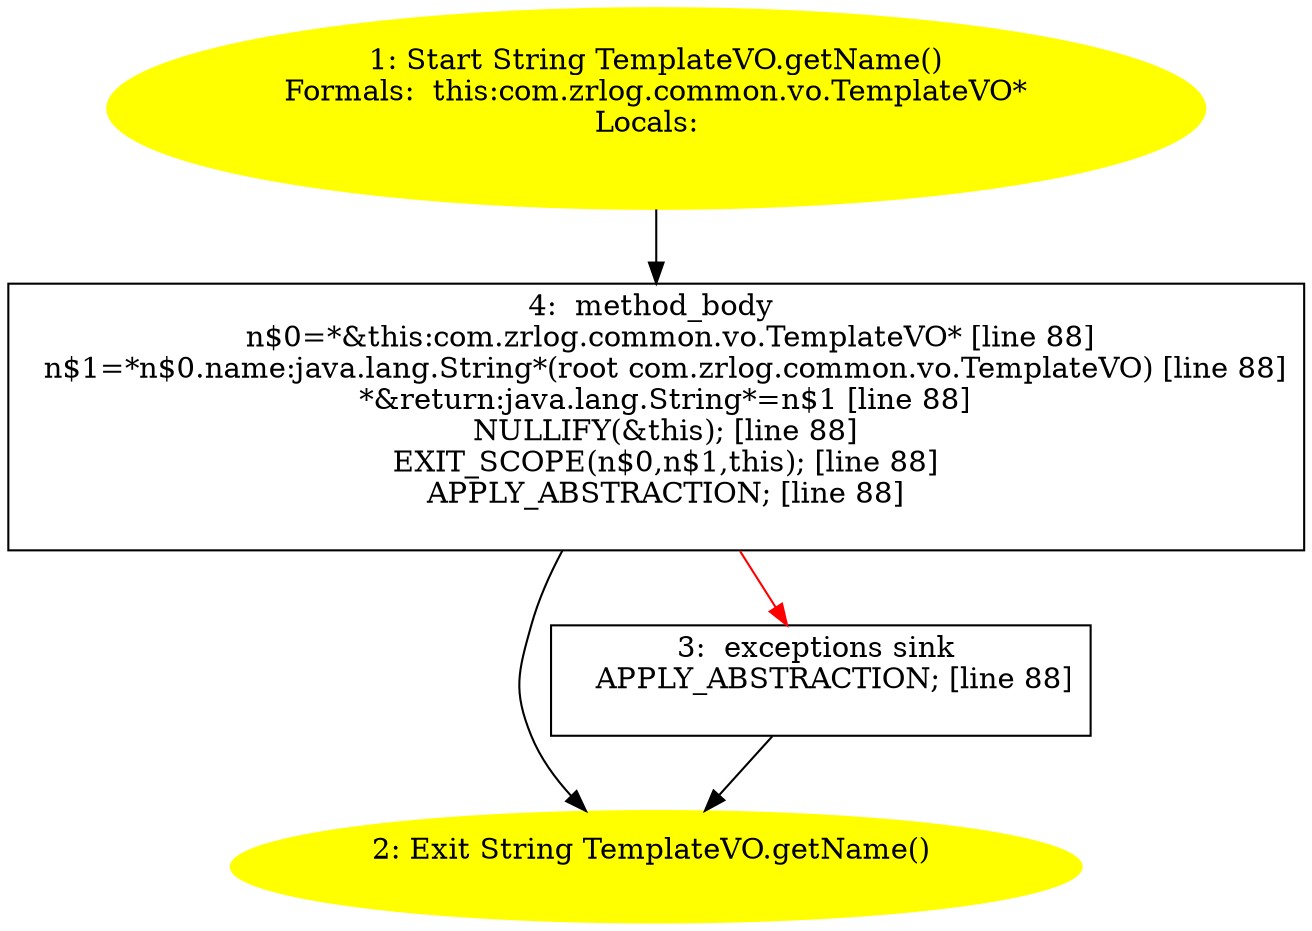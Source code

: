 /* @generated */
digraph cfg {
"com.zrlog.common.vo.TemplateVO.getName():java.lang.String.36a3f61635bb5705dab1af78afa155ba_1" [label="1: Start String TemplateVO.getName()\nFormals:  this:com.zrlog.common.vo.TemplateVO*\nLocals:  \n  " color=yellow style=filled]
	

	 "com.zrlog.common.vo.TemplateVO.getName():java.lang.String.36a3f61635bb5705dab1af78afa155ba_1" -> "com.zrlog.common.vo.TemplateVO.getName():java.lang.String.36a3f61635bb5705dab1af78afa155ba_4" ;
"com.zrlog.common.vo.TemplateVO.getName():java.lang.String.36a3f61635bb5705dab1af78afa155ba_2" [label="2: Exit String TemplateVO.getName() \n  " color=yellow style=filled]
	

"com.zrlog.common.vo.TemplateVO.getName():java.lang.String.36a3f61635bb5705dab1af78afa155ba_3" [label="3:  exceptions sink \n   APPLY_ABSTRACTION; [line 88]\n " shape="box"]
	

	 "com.zrlog.common.vo.TemplateVO.getName():java.lang.String.36a3f61635bb5705dab1af78afa155ba_3" -> "com.zrlog.common.vo.TemplateVO.getName():java.lang.String.36a3f61635bb5705dab1af78afa155ba_2" ;
"com.zrlog.common.vo.TemplateVO.getName():java.lang.String.36a3f61635bb5705dab1af78afa155ba_4" [label="4:  method_body \n   n$0=*&this:com.zrlog.common.vo.TemplateVO* [line 88]\n  n$1=*n$0.name:java.lang.String*(root com.zrlog.common.vo.TemplateVO) [line 88]\n  *&return:java.lang.String*=n$1 [line 88]\n  NULLIFY(&this); [line 88]\n  EXIT_SCOPE(n$0,n$1,this); [line 88]\n  APPLY_ABSTRACTION; [line 88]\n " shape="box"]
	

	 "com.zrlog.common.vo.TemplateVO.getName():java.lang.String.36a3f61635bb5705dab1af78afa155ba_4" -> "com.zrlog.common.vo.TemplateVO.getName():java.lang.String.36a3f61635bb5705dab1af78afa155ba_2" ;
	 "com.zrlog.common.vo.TemplateVO.getName():java.lang.String.36a3f61635bb5705dab1af78afa155ba_4" -> "com.zrlog.common.vo.TemplateVO.getName():java.lang.String.36a3f61635bb5705dab1af78afa155ba_3" [color="red" ];
}
